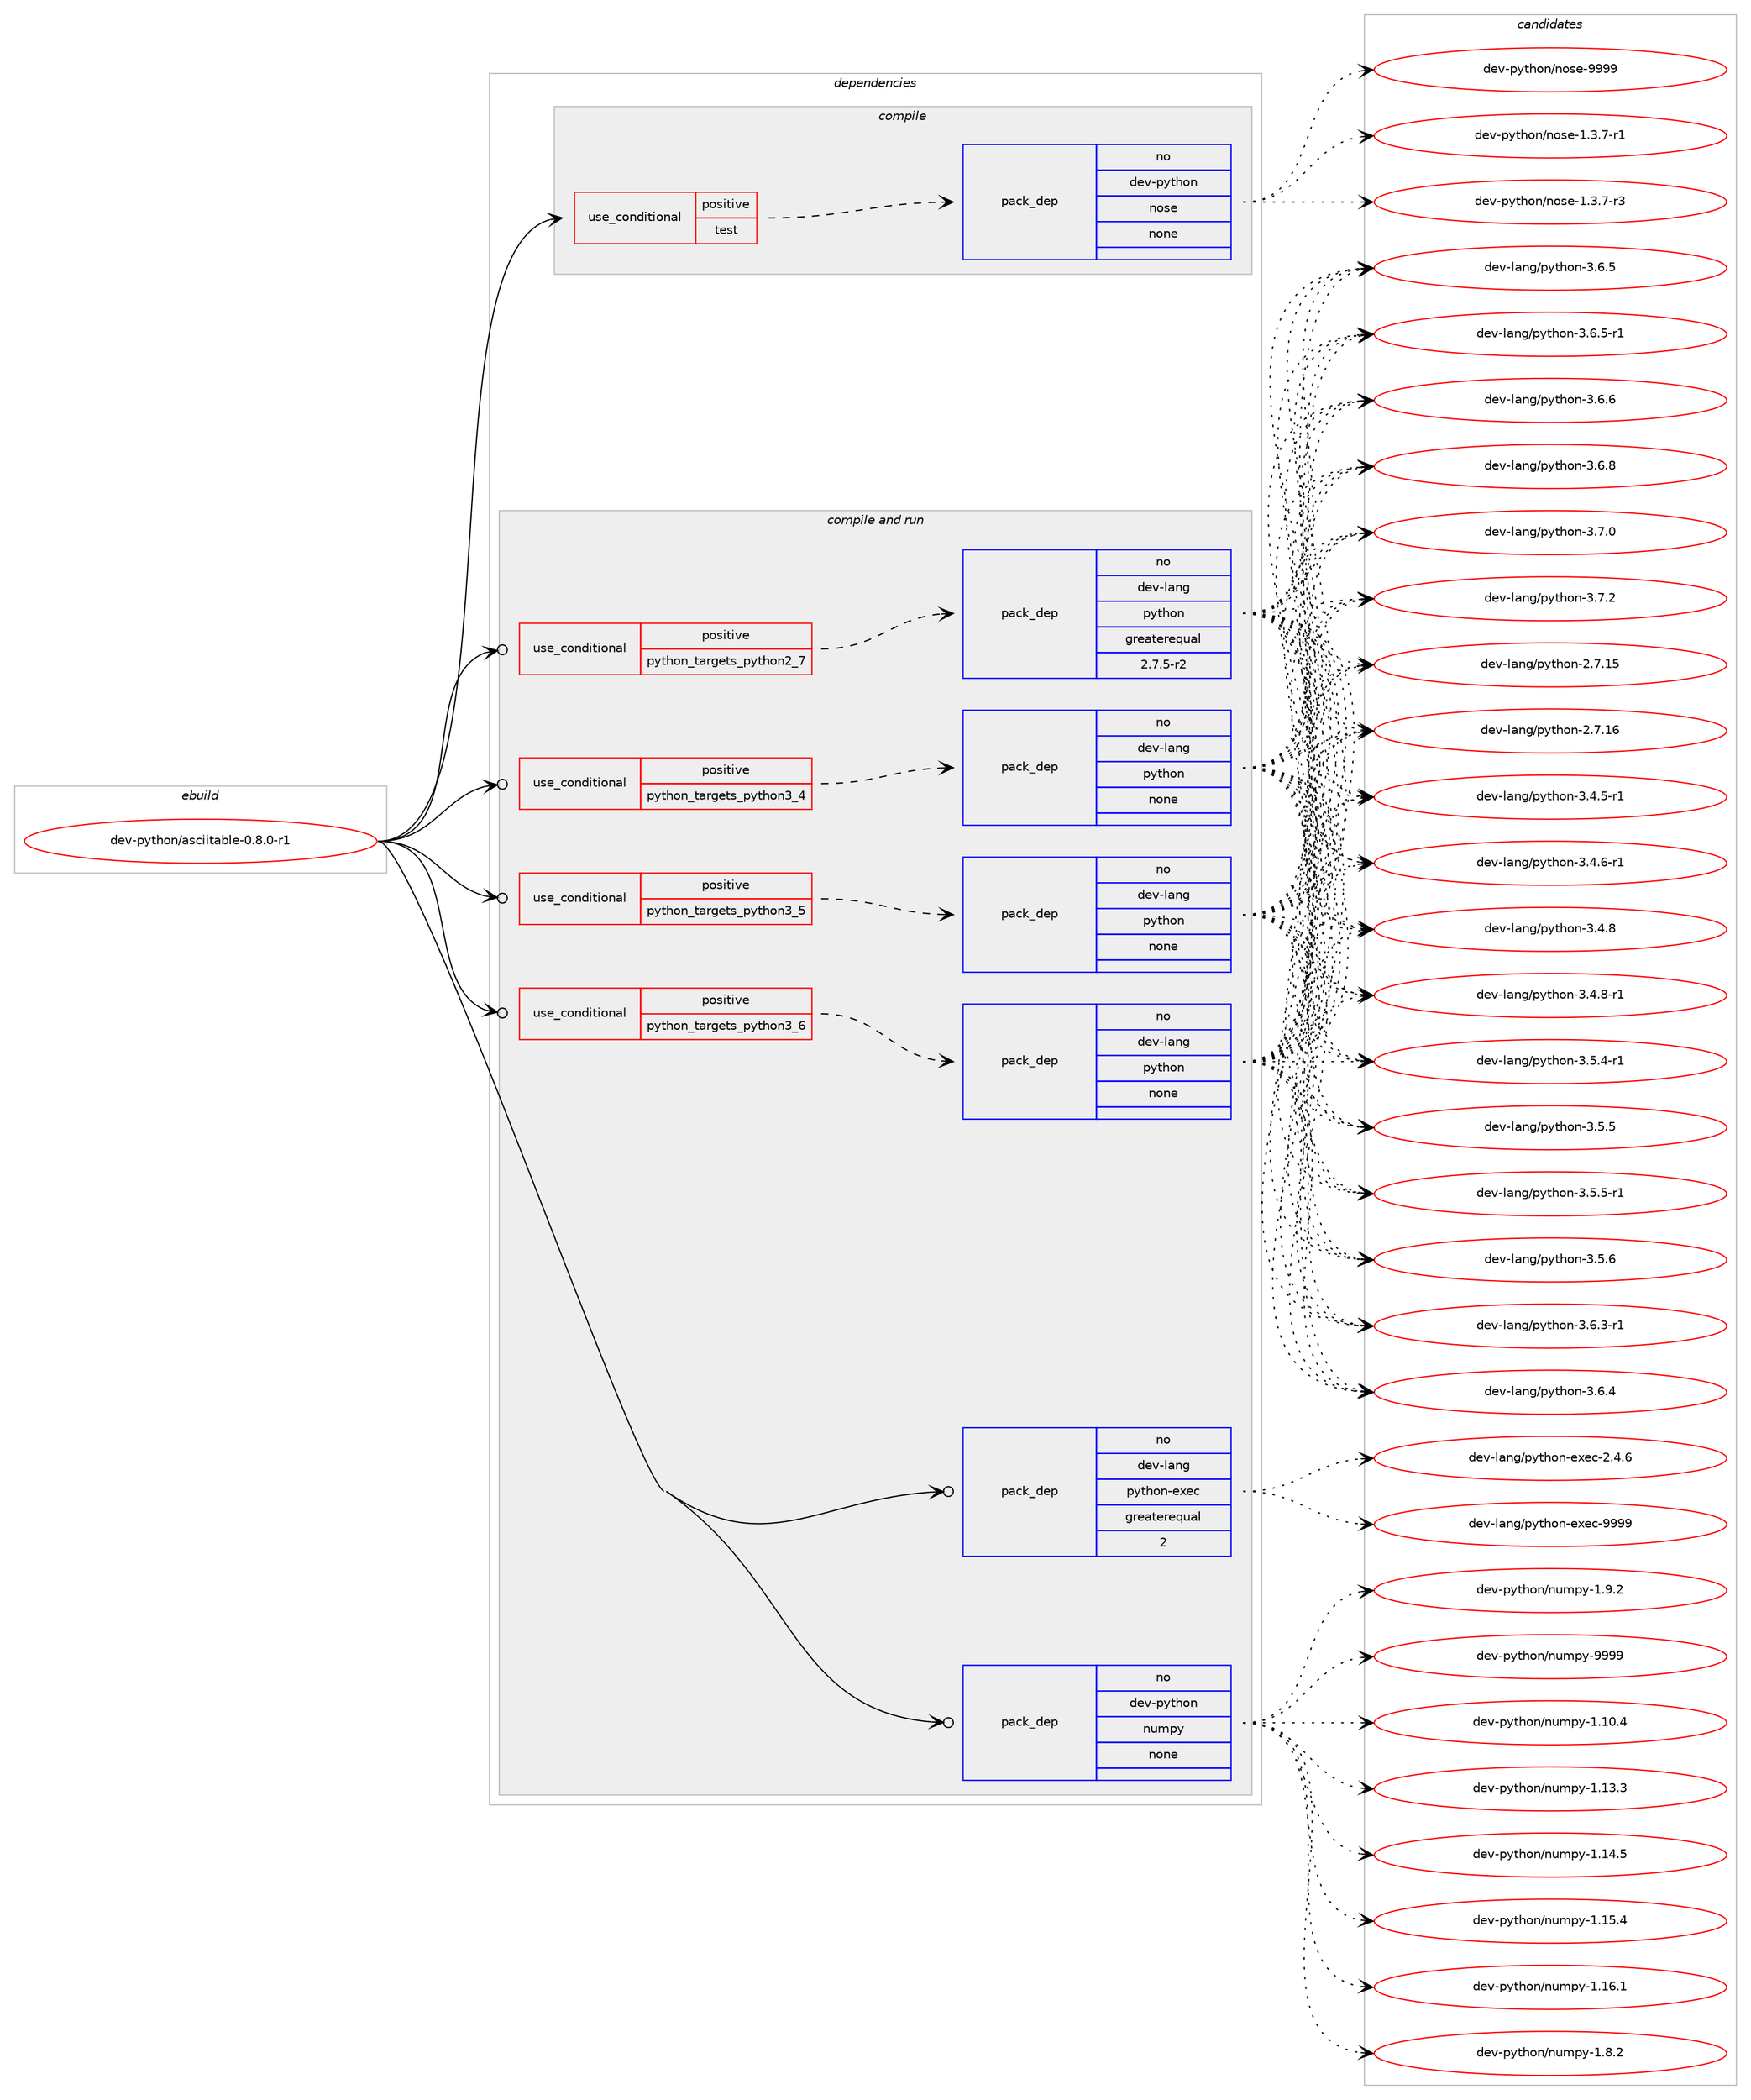 digraph prolog {

# *************
# Graph options
# *************

newrank=true;
concentrate=true;
compound=true;
graph [rankdir=LR,fontname=Helvetica,fontsize=10,ranksep=1.5];#, ranksep=2.5, nodesep=0.2];
edge  [arrowhead=vee];
node  [fontname=Helvetica,fontsize=10];

# **********
# The ebuild
# **********

subgraph cluster_leftcol {
color=gray;
rank=same;
label=<<i>ebuild</i>>;
id [label="dev-python/asciitable-0.8.0-r1", color=red, width=4, href="../dev-python/asciitable-0.8.0-r1.svg"];
}

# ****************
# The dependencies
# ****************

subgraph cluster_midcol {
color=gray;
label=<<i>dependencies</i>>;
subgraph cluster_compile {
fillcolor="#eeeeee";
style=filled;
label=<<i>compile</i>>;
subgraph cond370959 {
dependency1398799 [label=<<TABLE BORDER="0" CELLBORDER="1" CELLSPACING="0" CELLPADDING="4"><TR><TD ROWSPAN="3" CELLPADDING="10">use_conditional</TD></TR><TR><TD>positive</TD></TR><TR><TD>test</TD></TR></TABLE>>, shape=none, color=red];
subgraph pack1004615 {
dependency1398800 [label=<<TABLE BORDER="0" CELLBORDER="1" CELLSPACING="0" CELLPADDING="4" WIDTH="220"><TR><TD ROWSPAN="6" CELLPADDING="30">pack_dep</TD></TR><TR><TD WIDTH="110">no</TD></TR><TR><TD>dev-python</TD></TR><TR><TD>nose</TD></TR><TR><TD>none</TD></TR><TR><TD></TD></TR></TABLE>>, shape=none, color=blue];
}
dependency1398799:e -> dependency1398800:w [weight=20,style="dashed",arrowhead="vee"];
}
id:e -> dependency1398799:w [weight=20,style="solid",arrowhead="vee"];
}
subgraph cluster_compileandrun {
fillcolor="#eeeeee";
style=filled;
label=<<i>compile and run</i>>;
subgraph cond370960 {
dependency1398801 [label=<<TABLE BORDER="0" CELLBORDER="1" CELLSPACING="0" CELLPADDING="4"><TR><TD ROWSPAN="3" CELLPADDING="10">use_conditional</TD></TR><TR><TD>positive</TD></TR><TR><TD>python_targets_python2_7</TD></TR></TABLE>>, shape=none, color=red];
subgraph pack1004616 {
dependency1398802 [label=<<TABLE BORDER="0" CELLBORDER="1" CELLSPACING="0" CELLPADDING="4" WIDTH="220"><TR><TD ROWSPAN="6" CELLPADDING="30">pack_dep</TD></TR><TR><TD WIDTH="110">no</TD></TR><TR><TD>dev-lang</TD></TR><TR><TD>python</TD></TR><TR><TD>greaterequal</TD></TR><TR><TD>2.7.5-r2</TD></TR></TABLE>>, shape=none, color=blue];
}
dependency1398801:e -> dependency1398802:w [weight=20,style="dashed",arrowhead="vee"];
}
id:e -> dependency1398801:w [weight=20,style="solid",arrowhead="odotvee"];
subgraph cond370961 {
dependency1398803 [label=<<TABLE BORDER="0" CELLBORDER="1" CELLSPACING="0" CELLPADDING="4"><TR><TD ROWSPAN="3" CELLPADDING="10">use_conditional</TD></TR><TR><TD>positive</TD></TR><TR><TD>python_targets_python3_4</TD></TR></TABLE>>, shape=none, color=red];
subgraph pack1004617 {
dependency1398804 [label=<<TABLE BORDER="0" CELLBORDER="1" CELLSPACING="0" CELLPADDING="4" WIDTH="220"><TR><TD ROWSPAN="6" CELLPADDING="30">pack_dep</TD></TR><TR><TD WIDTH="110">no</TD></TR><TR><TD>dev-lang</TD></TR><TR><TD>python</TD></TR><TR><TD>none</TD></TR><TR><TD></TD></TR></TABLE>>, shape=none, color=blue];
}
dependency1398803:e -> dependency1398804:w [weight=20,style="dashed",arrowhead="vee"];
}
id:e -> dependency1398803:w [weight=20,style="solid",arrowhead="odotvee"];
subgraph cond370962 {
dependency1398805 [label=<<TABLE BORDER="0" CELLBORDER="1" CELLSPACING="0" CELLPADDING="4"><TR><TD ROWSPAN="3" CELLPADDING="10">use_conditional</TD></TR><TR><TD>positive</TD></TR><TR><TD>python_targets_python3_5</TD></TR></TABLE>>, shape=none, color=red];
subgraph pack1004618 {
dependency1398806 [label=<<TABLE BORDER="0" CELLBORDER="1" CELLSPACING="0" CELLPADDING="4" WIDTH="220"><TR><TD ROWSPAN="6" CELLPADDING="30">pack_dep</TD></TR><TR><TD WIDTH="110">no</TD></TR><TR><TD>dev-lang</TD></TR><TR><TD>python</TD></TR><TR><TD>none</TD></TR><TR><TD></TD></TR></TABLE>>, shape=none, color=blue];
}
dependency1398805:e -> dependency1398806:w [weight=20,style="dashed",arrowhead="vee"];
}
id:e -> dependency1398805:w [weight=20,style="solid",arrowhead="odotvee"];
subgraph cond370963 {
dependency1398807 [label=<<TABLE BORDER="0" CELLBORDER="1" CELLSPACING="0" CELLPADDING="4"><TR><TD ROWSPAN="3" CELLPADDING="10">use_conditional</TD></TR><TR><TD>positive</TD></TR><TR><TD>python_targets_python3_6</TD></TR></TABLE>>, shape=none, color=red];
subgraph pack1004619 {
dependency1398808 [label=<<TABLE BORDER="0" CELLBORDER="1" CELLSPACING="0" CELLPADDING="4" WIDTH="220"><TR><TD ROWSPAN="6" CELLPADDING="30">pack_dep</TD></TR><TR><TD WIDTH="110">no</TD></TR><TR><TD>dev-lang</TD></TR><TR><TD>python</TD></TR><TR><TD>none</TD></TR><TR><TD></TD></TR></TABLE>>, shape=none, color=blue];
}
dependency1398807:e -> dependency1398808:w [weight=20,style="dashed",arrowhead="vee"];
}
id:e -> dependency1398807:w [weight=20,style="solid",arrowhead="odotvee"];
subgraph pack1004620 {
dependency1398809 [label=<<TABLE BORDER="0" CELLBORDER="1" CELLSPACING="0" CELLPADDING="4" WIDTH="220"><TR><TD ROWSPAN="6" CELLPADDING="30">pack_dep</TD></TR><TR><TD WIDTH="110">no</TD></TR><TR><TD>dev-lang</TD></TR><TR><TD>python-exec</TD></TR><TR><TD>greaterequal</TD></TR><TR><TD>2</TD></TR></TABLE>>, shape=none, color=blue];
}
id:e -> dependency1398809:w [weight=20,style="solid",arrowhead="odotvee"];
subgraph pack1004621 {
dependency1398810 [label=<<TABLE BORDER="0" CELLBORDER="1" CELLSPACING="0" CELLPADDING="4" WIDTH="220"><TR><TD ROWSPAN="6" CELLPADDING="30">pack_dep</TD></TR><TR><TD WIDTH="110">no</TD></TR><TR><TD>dev-python</TD></TR><TR><TD>numpy</TD></TR><TR><TD>none</TD></TR><TR><TD></TD></TR></TABLE>>, shape=none, color=blue];
}
id:e -> dependency1398810:w [weight=20,style="solid",arrowhead="odotvee"];
}
subgraph cluster_run {
fillcolor="#eeeeee";
style=filled;
label=<<i>run</i>>;
}
}

# **************
# The candidates
# **************

subgraph cluster_choices {
rank=same;
color=gray;
label=<<i>candidates</i>>;

subgraph choice1004615 {
color=black;
nodesep=1;
choice10010111845112121116104111110471101111151014549465146554511449 [label="dev-python/nose-1.3.7-r1", color=red, width=4,href="../dev-python/nose-1.3.7-r1.svg"];
choice10010111845112121116104111110471101111151014549465146554511451 [label="dev-python/nose-1.3.7-r3", color=red, width=4,href="../dev-python/nose-1.3.7-r3.svg"];
choice10010111845112121116104111110471101111151014557575757 [label="dev-python/nose-9999", color=red, width=4,href="../dev-python/nose-9999.svg"];
dependency1398800:e -> choice10010111845112121116104111110471101111151014549465146554511449:w [style=dotted,weight="100"];
dependency1398800:e -> choice10010111845112121116104111110471101111151014549465146554511451:w [style=dotted,weight="100"];
dependency1398800:e -> choice10010111845112121116104111110471101111151014557575757:w [style=dotted,weight="100"];
}
subgraph choice1004616 {
color=black;
nodesep=1;
choice10010111845108971101034711212111610411111045504655464953 [label="dev-lang/python-2.7.15", color=red, width=4,href="../dev-lang/python-2.7.15.svg"];
choice10010111845108971101034711212111610411111045504655464954 [label="dev-lang/python-2.7.16", color=red, width=4,href="../dev-lang/python-2.7.16.svg"];
choice1001011184510897110103471121211161041111104551465246534511449 [label="dev-lang/python-3.4.5-r1", color=red, width=4,href="../dev-lang/python-3.4.5-r1.svg"];
choice1001011184510897110103471121211161041111104551465246544511449 [label="dev-lang/python-3.4.6-r1", color=red, width=4,href="../dev-lang/python-3.4.6-r1.svg"];
choice100101118451089711010347112121116104111110455146524656 [label="dev-lang/python-3.4.8", color=red, width=4,href="../dev-lang/python-3.4.8.svg"];
choice1001011184510897110103471121211161041111104551465246564511449 [label="dev-lang/python-3.4.8-r1", color=red, width=4,href="../dev-lang/python-3.4.8-r1.svg"];
choice1001011184510897110103471121211161041111104551465346524511449 [label="dev-lang/python-3.5.4-r1", color=red, width=4,href="../dev-lang/python-3.5.4-r1.svg"];
choice100101118451089711010347112121116104111110455146534653 [label="dev-lang/python-3.5.5", color=red, width=4,href="../dev-lang/python-3.5.5.svg"];
choice1001011184510897110103471121211161041111104551465346534511449 [label="dev-lang/python-3.5.5-r1", color=red, width=4,href="../dev-lang/python-3.5.5-r1.svg"];
choice100101118451089711010347112121116104111110455146534654 [label="dev-lang/python-3.5.6", color=red, width=4,href="../dev-lang/python-3.5.6.svg"];
choice1001011184510897110103471121211161041111104551465446514511449 [label="dev-lang/python-3.6.3-r1", color=red, width=4,href="../dev-lang/python-3.6.3-r1.svg"];
choice100101118451089711010347112121116104111110455146544652 [label="dev-lang/python-3.6.4", color=red, width=4,href="../dev-lang/python-3.6.4.svg"];
choice100101118451089711010347112121116104111110455146544653 [label="dev-lang/python-3.6.5", color=red, width=4,href="../dev-lang/python-3.6.5.svg"];
choice1001011184510897110103471121211161041111104551465446534511449 [label="dev-lang/python-3.6.5-r1", color=red, width=4,href="../dev-lang/python-3.6.5-r1.svg"];
choice100101118451089711010347112121116104111110455146544654 [label="dev-lang/python-3.6.6", color=red, width=4,href="../dev-lang/python-3.6.6.svg"];
choice100101118451089711010347112121116104111110455146544656 [label="dev-lang/python-3.6.8", color=red, width=4,href="../dev-lang/python-3.6.8.svg"];
choice100101118451089711010347112121116104111110455146554648 [label="dev-lang/python-3.7.0", color=red, width=4,href="../dev-lang/python-3.7.0.svg"];
choice100101118451089711010347112121116104111110455146554650 [label="dev-lang/python-3.7.2", color=red, width=4,href="../dev-lang/python-3.7.2.svg"];
dependency1398802:e -> choice10010111845108971101034711212111610411111045504655464953:w [style=dotted,weight="100"];
dependency1398802:e -> choice10010111845108971101034711212111610411111045504655464954:w [style=dotted,weight="100"];
dependency1398802:e -> choice1001011184510897110103471121211161041111104551465246534511449:w [style=dotted,weight="100"];
dependency1398802:e -> choice1001011184510897110103471121211161041111104551465246544511449:w [style=dotted,weight="100"];
dependency1398802:e -> choice100101118451089711010347112121116104111110455146524656:w [style=dotted,weight="100"];
dependency1398802:e -> choice1001011184510897110103471121211161041111104551465246564511449:w [style=dotted,weight="100"];
dependency1398802:e -> choice1001011184510897110103471121211161041111104551465346524511449:w [style=dotted,weight="100"];
dependency1398802:e -> choice100101118451089711010347112121116104111110455146534653:w [style=dotted,weight="100"];
dependency1398802:e -> choice1001011184510897110103471121211161041111104551465346534511449:w [style=dotted,weight="100"];
dependency1398802:e -> choice100101118451089711010347112121116104111110455146534654:w [style=dotted,weight="100"];
dependency1398802:e -> choice1001011184510897110103471121211161041111104551465446514511449:w [style=dotted,weight="100"];
dependency1398802:e -> choice100101118451089711010347112121116104111110455146544652:w [style=dotted,weight="100"];
dependency1398802:e -> choice100101118451089711010347112121116104111110455146544653:w [style=dotted,weight="100"];
dependency1398802:e -> choice1001011184510897110103471121211161041111104551465446534511449:w [style=dotted,weight="100"];
dependency1398802:e -> choice100101118451089711010347112121116104111110455146544654:w [style=dotted,weight="100"];
dependency1398802:e -> choice100101118451089711010347112121116104111110455146544656:w [style=dotted,weight="100"];
dependency1398802:e -> choice100101118451089711010347112121116104111110455146554648:w [style=dotted,weight="100"];
dependency1398802:e -> choice100101118451089711010347112121116104111110455146554650:w [style=dotted,weight="100"];
}
subgraph choice1004617 {
color=black;
nodesep=1;
choice10010111845108971101034711212111610411111045504655464953 [label="dev-lang/python-2.7.15", color=red, width=4,href="../dev-lang/python-2.7.15.svg"];
choice10010111845108971101034711212111610411111045504655464954 [label="dev-lang/python-2.7.16", color=red, width=4,href="../dev-lang/python-2.7.16.svg"];
choice1001011184510897110103471121211161041111104551465246534511449 [label="dev-lang/python-3.4.5-r1", color=red, width=4,href="../dev-lang/python-3.4.5-r1.svg"];
choice1001011184510897110103471121211161041111104551465246544511449 [label="dev-lang/python-3.4.6-r1", color=red, width=4,href="../dev-lang/python-3.4.6-r1.svg"];
choice100101118451089711010347112121116104111110455146524656 [label="dev-lang/python-3.4.8", color=red, width=4,href="../dev-lang/python-3.4.8.svg"];
choice1001011184510897110103471121211161041111104551465246564511449 [label="dev-lang/python-3.4.8-r1", color=red, width=4,href="../dev-lang/python-3.4.8-r1.svg"];
choice1001011184510897110103471121211161041111104551465346524511449 [label="dev-lang/python-3.5.4-r1", color=red, width=4,href="../dev-lang/python-3.5.4-r1.svg"];
choice100101118451089711010347112121116104111110455146534653 [label="dev-lang/python-3.5.5", color=red, width=4,href="../dev-lang/python-3.5.5.svg"];
choice1001011184510897110103471121211161041111104551465346534511449 [label="dev-lang/python-3.5.5-r1", color=red, width=4,href="../dev-lang/python-3.5.5-r1.svg"];
choice100101118451089711010347112121116104111110455146534654 [label="dev-lang/python-3.5.6", color=red, width=4,href="../dev-lang/python-3.5.6.svg"];
choice1001011184510897110103471121211161041111104551465446514511449 [label="dev-lang/python-3.6.3-r1", color=red, width=4,href="../dev-lang/python-3.6.3-r1.svg"];
choice100101118451089711010347112121116104111110455146544652 [label="dev-lang/python-3.6.4", color=red, width=4,href="../dev-lang/python-3.6.4.svg"];
choice100101118451089711010347112121116104111110455146544653 [label="dev-lang/python-3.6.5", color=red, width=4,href="../dev-lang/python-3.6.5.svg"];
choice1001011184510897110103471121211161041111104551465446534511449 [label="dev-lang/python-3.6.5-r1", color=red, width=4,href="../dev-lang/python-3.6.5-r1.svg"];
choice100101118451089711010347112121116104111110455146544654 [label="dev-lang/python-3.6.6", color=red, width=4,href="../dev-lang/python-3.6.6.svg"];
choice100101118451089711010347112121116104111110455146544656 [label="dev-lang/python-3.6.8", color=red, width=4,href="../dev-lang/python-3.6.8.svg"];
choice100101118451089711010347112121116104111110455146554648 [label="dev-lang/python-3.7.0", color=red, width=4,href="../dev-lang/python-3.7.0.svg"];
choice100101118451089711010347112121116104111110455146554650 [label="dev-lang/python-3.7.2", color=red, width=4,href="../dev-lang/python-3.7.2.svg"];
dependency1398804:e -> choice10010111845108971101034711212111610411111045504655464953:w [style=dotted,weight="100"];
dependency1398804:e -> choice10010111845108971101034711212111610411111045504655464954:w [style=dotted,weight="100"];
dependency1398804:e -> choice1001011184510897110103471121211161041111104551465246534511449:w [style=dotted,weight="100"];
dependency1398804:e -> choice1001011184510897110103471121211161041111104551465246544511449:w [style=dotted,weight="100"];
dependency1398804:e -> choice100101118451089711010347112121116104111110455146524656:w [style=dotted,weight="100"];
dependency1398804:e -> choice1001011184510897110103471121211161041111104551465246564511449:w [style=dotted,weight="100"];
dependency1398804:e -> choice1001011184510897110103471121211161041111104551465346524511449:w [style=dotted,weight="100"];
dependency1398804:e -> choice100101118451089711010347112121116104111110455146534653:w [style=dotted,weight="100"];
dependency1398804:e -> choice1001011184510897110103471121211161041111104551465346534511449:w [style=dotted,weight="100"];
dependency1398804:e -> choice100101118451089711010347112121116104111110455146534654:w [style=dotted,weight="100"];
dependency1398804:e -> choice1001011184510897110103471121211161041111104551465446514511449:w [style=dotted,weight="100"];
dependency1398804:e -> choice100101118451089711010347112121116104111110455146544652:w [style=dotted,weight="100"];
dependency1398804:e -> choice100101118451089711010347112121116104111110455146544653:w [style=dotted,weight="100"];
dependency1398804:e -> choice1001011184510897110103471121211161041111104551465446534511449:w [style=dotted,weight="100"];
dependency1398804:e -> choice100101118451089711010347112121116104111110455146544654:w [style=dotted,weight="100"];
dependency1398804:e -> choice100101118451089711010347112121116104111110455146544656:w [style=dotted,weight="100"];
dependency1398804:e -> choice100101118451089711010347112121116104111110455146554648:w [style=dotted,weight="100"];
dependency1398804:e -> choice100101118451089711010347112121116104111110455146554650:w [style=dotted,weight="100"];
}
subgraph choice1004618 {
color=black;
nodesep=1;
choice10010111845108971101034711212111610411111045504655464953 [label="dev-lang/python-2.7.15", color=red, width=4,href="../dev-lang/python-2.7.15.svg"];
choice10010111845108971101034711212111610411111045504655464954 [label="dev-lang/python-2.7.16", color=red, width=4,href="../dev-lang/python-2.7.16.svg"];
choice1001011184510897110103471121211161041111104551465246534511449 [label="dev-lang/python-3.4.5-r1", color=red, width=4,href="../dev-lang/python-3.4.5-r1.svg"];
choice1001011184510897110103471121211161041111104551465246544511449 [label="dev-lang/python-3.4.6-r1", color=red, width=4,href="../dev-lang/python-3.4.6-r1.svg"];
choice100101118451089711010347112121116104111110455146524656 [label="dev-lang/python-3.4.8", color=red, width=4,href="../dev-lang/python-3.4.8.svg"];
choice1001011184510897110103471121211161041111104551465246564511449 [label="dev-lang/python-3.4.8-r1", color=red, width=4,href="../dev-lang/python-3.4.8-r1.svg"];
choice1001011184510897110103471121211161041111104551465346524511449 [label="dev-lang/python-3.5.4-r1", color=red, width=4,href="../dev-lang/python-3.5.4-r1.svg"];
choice100101118451089711010347112121116104111110455146534653 [label="dev-lang/python-3.5.5", color=red, width=4,href="../dev-lang/python-3.5.5.svg"];
choice1001011184510897110103471121211161041111104551465346534511449 [label="dev-lang/python-3.5.5-r1", color=red, width=4,href="../dev-lang/python-3.5.5-r1.svg"];
choice100101118451089711010347112121116104111110455146534654 [label="dev-lang/python-3.5.6", color=red, width=4,href="../dev-lang/python-3.5.6.svg"];
choice1001011184510897110103471121211161041111104551465446514511449 [label="dev-lang/python-3.6.3-r1", color=red, width=4,href="../dev-lang/python-3.6.3-r1.svg"];
choice100101118451089711010347112121116104111110455146544652 [label="dev-lang/python-3.6.4", color=red, width=4,href="../dev-lang/python-3.6.4.svg"];
choice100101118451089711010347112121116104111110455146544653 [label="dev-lang/python-3.6.5", color=red, width=4,href="../dev-lang/python-3.6.5.svg"];
choice1001011184510897110103471121211161041111104551465446534511449 [label="dev-lang/python-3.6.5-r1", color=red, width=4,href="../dev-lang/python-3.6.5-r1.svg"];
choice100101118451089711010347112121116104111110455146544654 [label="dev-lang/python-3.6.6", color=red, width=4,href="../dev-lang/python-3.6.6.svg"];
choice100101118451089711010347112121116104111110455146544656 [label="dev-lang/python-3.6.8", color=red, width=4,href="../dev-lang/python-3.6.8.svg"];
choice100101118451089711010347112121116104111110455146554648 [label="dev-lang/python-3.7.0", color=red, width=4,href="../dev-lang/python-3.7.0.svg"];
choice100101118451089711010347112121116104111110455146554650 [label="dev-lang/python-3.7.2", color=red, width=4,href="../dev-lang/python-3.7.2.svg"];
dependency1398806:e -> choice10010111845108971101034711212111610411111045504655464953:w [style=dotted,weight="100"];
dependency1398806:e -> choice10010111845108971101034711212111610411111045504655464954:w [style=dotted,weight="100"];
dependency1398806:e -> choice1001011184510897110103471121211161041111104551465246534511449:w [style=dotted,weight="100"];
dependency1398806:e -> choice1001011184510897110103471121211161041111104551465246544511449:w [style=dotted,weight="100"];
dependency1398806:e -> choice100101118451089711010347112121116104111110455146524656:w [style=dotted,weight="100"];
dependency1398806:e -> choice1001011184510897110103471121211161041111104551465246564511449:w [style=dotted,weight="100"];
dependency1398806:e -> choice1001011184510897110103471121211161041111104551465346524511449:w [style=dotted,weight="100"];
dependency1398806:e -> choice100101118451089711010347112121116104111110455146534653:w [style=dotted,weight="100"];
dependency1398806:e -> choice1001011184510897110103471121211161041111104551465346534511449:w [style=dotted,weight="100"];
dependency1398806:e -> choice100101118451089711010347112121116104111110455146534654:w [style=dotted,weight="100"];
dependency1398806:e -> choice1001011184510897110103471121211161041111104551465446514511449:w [style=dotted,weight="100"];
dependency1398806:e -> choice100101118451089711010347112121116104111110455146544652:w [style=dotted,weight="100"];
dependency1398806:e -> choice100101118451089711010347112121116104111110455146544653:w [style=dotted,weight="100"];
dependency1398806:e -> choice1001011184510897110103471121211161041111104551465446534511449:w [style=dotted,weight="100"];
dependency1398806:e -> choice100101118451089711010347112121116104111110455146544654:w [style=dotted,weight="100"];
dependency1398806:e -> choice100101118451089711010347112121116104111110455146544656:w [style=dotted,weight="100"];
dependency1398806:e -> choice100101118451089711010347112121116104111110455146554648:w [style=dotted,weight="100"];
dependency1398806:e -> choice100101118451089711010347112121116104111110455146554650:w [style=dotted,weight="100"];
}
subgraph choice1004619 {
color=black;
nodesep=1;
choice10010111845108971101034711212111610411111045504655464953 [label="dev-lang/python-2.7.15", color=red, width=4,href="../dev-lang/python-2.7.15.svg"];
choice10010111845108971101034711212111610411111045504655464954 [label="dev-lang/python-2.7.16", color=red, width=4,href="../dev-lang/python-2.7.16.svg"];
choice1001011184510897110103471121211161041111104551465246534511449 [label="dev-lang/python-3.4.5-r1", color=red, width=4,href="../dev-lang/python-3.4.5-r1.svg"];
choice1001011184510897110103471121211161041111104551465246544511449 [label="dev-lang/python-3.4.6-r1", color=red, width=4,href="../dev-lang/python-3.4.6-r1.svg"];
choice100101118451089711010347112121116104111110455146524656 [label="dev-lang/python-3.4.8", color=red, width=4,href="../dev-lang/python-3.4.8.svg"];
choice1001011184510897110103471121211161041111104551465246564511449 [label="dev-lang/python-3.4.8-r1", color=red, width=4,href="../dev-lang/python-3.4.8-r1.svg"];
choice1001011184510897110103471121211161041111104551465346524511449 [label="dev-lang/python-3.5.4-r1", color=red, width=4,href="../dev-lang/python-3.5.4-r1.svg"];
choice100101118451089711010347112121116104111110455146534653 [label="dev-lang/python-3.5.5", color=red, width=4,href="../dev-lang/python-3.5.5.svg"];
choice1001011184510897110103471121211161041111104551465346534511449 [label="dev-lang/python-3.5.5-r1", color=red, width=4,href="../dev-lang/python-3.5.5-r1.svg"];
choice100101118451089711010347112121116104111110455146534654 [label="dev-lang/python-3.5.6", color=red, width=4,href="../dev-lang/python-3.5.6.svg"];
choice1001011184510897110103471121211161041111104551465446514511449 [label="dev-lang/python-3.6.3-r1", color=red, width=4,href="../dev-lang/python-3.6.3-r1.svg"];
choice100101118451089711010347112121116104111110455146544652 [label="dev-lang/python-3.6.4", color=red, width=4,href="../dev-lang/python-3.6.4.svg"];
choice100101118451089711010347112121116104111110455146544653 [label="dev-lang/python-3.6.5", color=red, width=4,href="../dev-lang/python-3.6.5.svg"];
choice1001011184510897110103471121211161041111104551465446534511449 [label="dev-lang/python-3.6.5-r1", color=red, width=4,href="../dev-lang/python-3.6.5-r1.svg"];
choice100101118451089711010347112121116104111110455146544654 [label="dev-lang/python-3.6.6", color=red, width=4,href="../dev-lang/python-3.6.6.svg"];
choice100101118451089711010347112121116104111110455146544656 [label="dev-lang/python-3.6.8", color=red, width=4,href="../dev-lang/python-3.6.8.svg"];
choice100101118451089711010347112121116104111110455146554648 [label="dev-lang/python-3.7.0", color=red, width=4,href="../dev-lang/python-3.7.0.svg"];
choice100101118451089711010347112121116104111110455146554650 [label="dev-lang/python-3.7.2", color=red, width=4,href="../dev-lang/python-3.7.2.svg"];
dependency1398808:e -> choice10010111845108971101034711212111610411111045504655464953:w [style=dotted,weight="100"];
dependency1398808:e -> choice10010111845108971101034711212111610411111045504655464954:w [style=dotted,weight="100"];
dependency1398808:e -> choice1001011184510897110103471121211161041111104551465246534511449:w [style=dotted,weight="100"];
dependency1398808:e -> choice1001011184510897110103471121211161041111104551465246544511449:w [style=dotted,weight="100"];
dependency1398808:e -> choice100101118451089711010347112121116104111110455146524656:w [style=dotted,weight="100"];
dependency1398808:e -> choice1001011184510897110103471121211161041111104551465246564511449:w [style=dotted,weight="100"];
dependency1398808:e -> choice1001011184510897110103471121211161041111104551465346524511449:w [style=dotted,weight="100"];
dependency1398808:e -> choice100101118451089711010347112121116104111110455146534653:w [style=dotted,weight="100"];
dependency1398808:e -> choice1001011184510897110103471121211161041111104551465346534511449:w [style=dotted,weight="100"];
dependency1398808:e -> choice100101118451089711010347112121116104111110455146534654:w [style=dotted,weight="100"];
dependency1398808:e -> choice1001011184510897110103471121211161041111104551465446514511449:w [style=dotted,weight="100"];
dependency1398808:e -> choice100101118451089711010347112121116104111110455146544652:w [style=dotted,weight="100"];
dependency1398808:e -> choice100101118451089711010347112121116104111110455146544653:w [style=dotted,weight="100"];
dependency1398808:e -> choice1001011184510897110103471121211161041111104551465446534511449:w [style=dotted,weight="100"];
dependency1398808:e -> choice100101118451089711010347112121116104111110455146544654:w [style=dotted,weight="100"];
dependency1398808:e -> choice100101118451089711010347112121116104111110455146544656:w [style=dotted,weight="100"];
dependency1398808:e -> choice100101118451089711010347112121116104111110455146554648:w [style=dotted,weight="100"];
dependency1398808:e -> choice100101118451089711010347112121116104111110455146554650:w [style=dotted,weight="100"];
}
subgraph choice1004620 {
color=black;
nodesep=1;
choice1001011184510897110103471121211161041111104510112010199455046524654 [label="dev-lang/python-exec-2.4.6", color=red, width=4,href="../dev-lang/python-exec-2.4.6.svg"];
choice10010111845108971101034711212111610411111045101120101994557575757 [label="dev-lang/python-exec-9999", color=red, width=4,href="../dev-lang/python-exec-9999.svg"];
dependency1398809:e -> choice1001011184510897110103471121211161041111104510112010199455046524654:w [style=dotted,weight="100"];
dependency1398809:e -> choice10010111845108971101034711212111610411111045101120101994557575757:w [style=dotted,weight="100"];
}
subgraph choice1004621 {
color=black;
nodesep=1;
choice100101118451121211161041111104711011710911212145494649484652 [label="dev-python/numpy-1.10.4", color=red, width=4,href="../dev-python/numpy-1.10.4.svg"];
choice100101118451121211161041111104711011710911212145494649514651 [label="dev-python/numpy-1.13.3", color=red, width=4,href="../dev-python/numpy-1.13.3.svg"];
choice100101118451121211161041111104711011710911212145494649524653 [label="dev-python/numpy-1.14.5", color=red, width=4,href="../dev-python/numpy-1.14.5.svg"];
choice100101118451121211161041111104711011710911212145494649534652 [label="dev-python/numpy-1.15.4", color=red, width=4,href="../dev-python/numpy-1.15.4.svg"];
choice100101118451121211161041111104711011710911212145494649544649 [label="dev-python/numpy-1.16.1", color=red, width=4,href="../dev-python/numpy-1.16.1.svg"];
choice1001011184511212111610411111047110117109112121454946564650 [label="dev-python/numpy-1.8.2", color=red, width=4,href="../dev-python/numpy-1.8.2.svg"];
choice1001011184511212111610411111047110117109112121454946574650 [label="dev-python/numpy-1.9.2", color=red, width=4,href="../dev-python/numpy-1.9.2.svg"];
choice10010111845112121116104111110471101171091121214557575757 [label="dev-python/numpy-9999", color=red, width=4,href="../dev-python/numpy-9999.svg"];
dependency1398810:e -> choice100101118451121211161041111104711011710911212145494649484652:w [style=dotted,weight="100"];
dependency1398810:e -> choice100101118451121211161041111104711011710911212145494649514651:w [style=dotted,weight="100"];
dependency1398810:e -> choice100101118451121211161041111104711011710911212145494649524653:w [style=dotted,weight="100"];
dependency1398810:e -> choice100101118451121211161041111104711011710911212145494649534652:w [style=dotted,weight="100"];
dependency1398810:e -> choice100101118451121211161041111104711011710911212145494649544649:w [style=dotted,weight="100"];
dependency1398810:e -> choice1001011184511212111610411111047110117109112121454946564650:w [style=dotted,weight="100"];
dependency1398810:e -> choice1001011184511212111610411111047110117109112121454946574650:w [style=dotted,weight="100"];
dependency1398810:e -> choice10010111845112121116104111110471101171091121214557575757:w [style=dotted,weight="100"];
}
}

}
